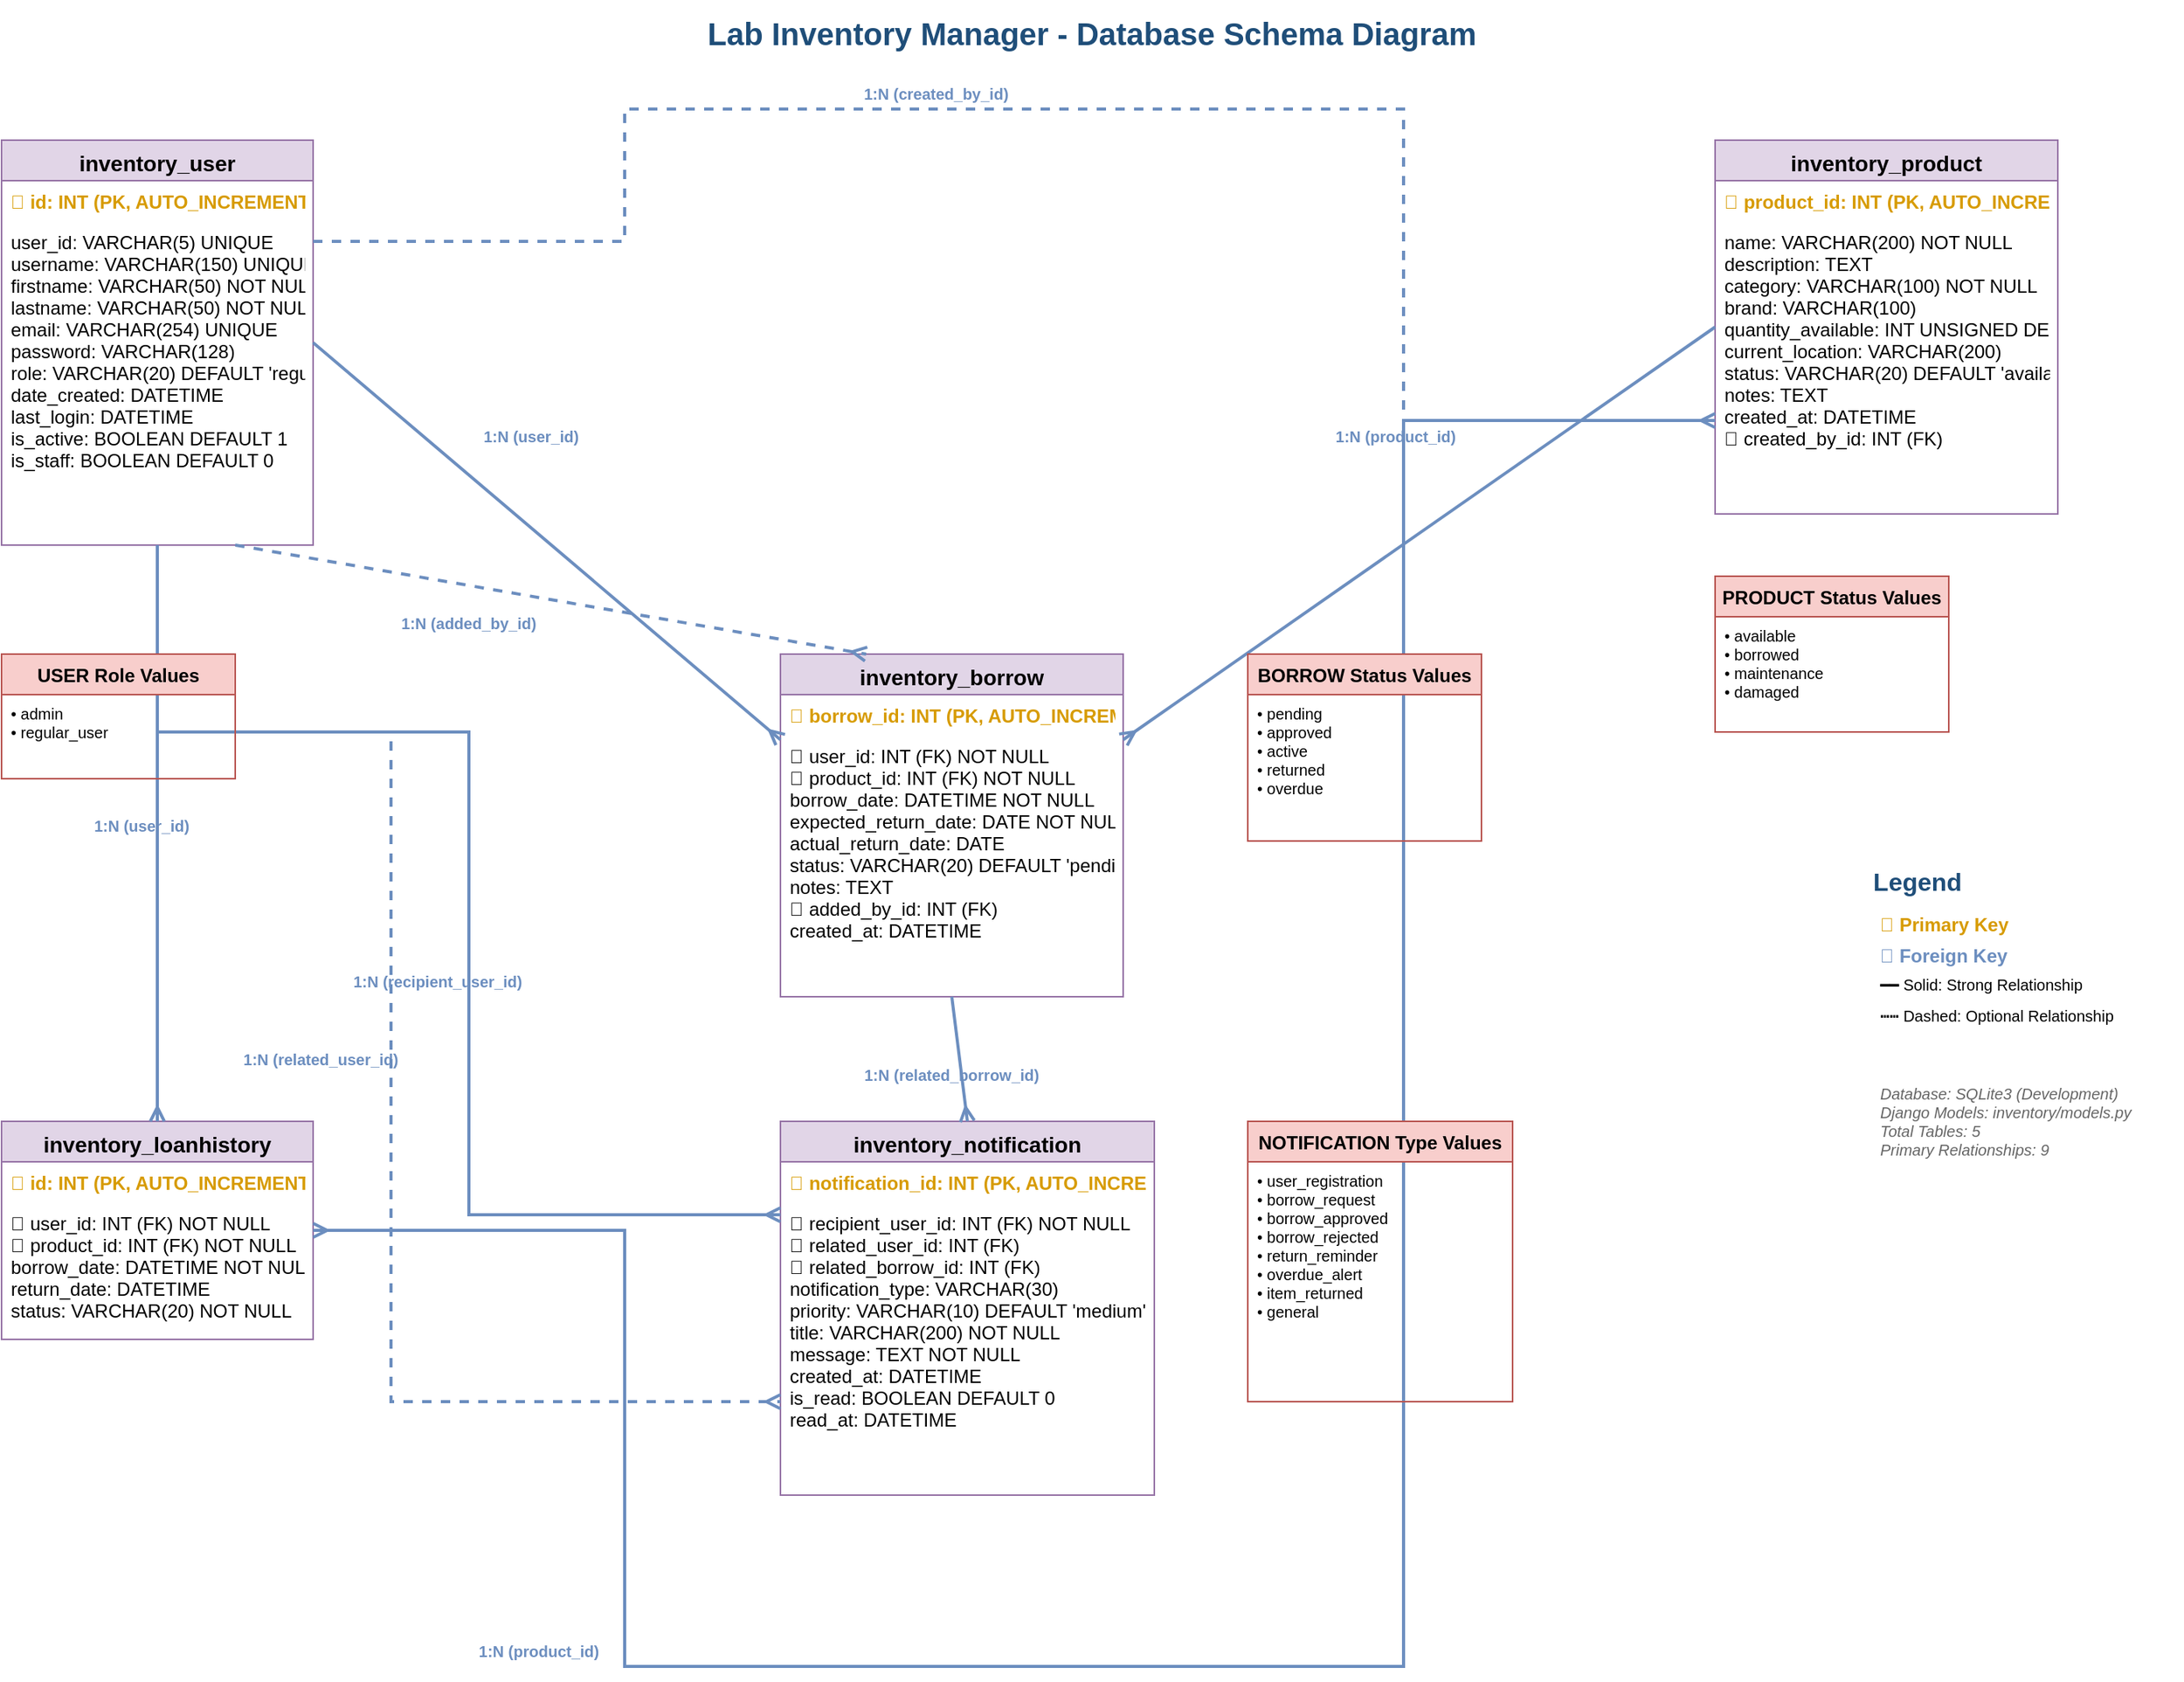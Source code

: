 <mxfile version="24.7.17">
  <diagram name="Lab Inventory Schema" id="lab-inventory-schema">
    <mxGraphModel dx="1422" dy="794" grid="1" gridSize="10" guides="1" tooltips="1" connect="1" arrows="1" fold="1" page="1" pageScale="1" pageWidth="1600" pageHeight="1200" math="0" shadow="0">
      <root>
        <mxCell id="0" />
        <mxCell id="1" parent="0" />
        
        <!-- Title -->
        <mxCell id="title" value="Lab Inventory Manager - Database Schema Diagram" style="text;strokeColor=none;fillColor=none;align=center;verticalAlign=middle;fontStyle=1;fontSize=20;fontColor=#1f4e79;" parent="1" vertex="1">
          <mxGeometry x="500" y="30" width="600" height="40" as="geometry" />
        </mxCell>
        
        <!-- inventory_user Table -->
        <mxCell id="user-table" value="inventory_user" style="swimlane;fontStyle=1;align=center;verticalAlign=top;childLayout=stackLayout;horizontal=1;startSize=26;horizontalStack=0;resizeParent=1;resizeParentMax=0;resizeLast=0;collapsible=1;marginBottom=0;fillColor=#e1d5e7;strokeColor=#9673a6;fontSize=14;" parent="1" vertex="1">
          <mxGeometry x="100" y="120" width="200" height="260" as="geometry" />
        </mxCell>
        <mxCell id="user-pk" value="🔑 id: INT (PK, AUTO_INCREMENT)" style="text;strokeColor=none;fillColor=none;align=left;verticalAlign=top;spacingLeft=4;spacingRight=4;overflow=hidden;rotatable=0;points=[[0,0.5],[1,0.5]];portConstraint=eastwest;fontColor=#d79b00;fontStyle=1;" parent="user-table" vertex="1">
          <mxGeometry y="26" width="200" height="26" as="geometry" />
        </mxCell>
        <mxCell id="user-fields" value="user_id: VARCHAR(5) UNIQUE&#xa;username: VARCHAR(150) UNIQUE&#xa;firstname: VARCHAR(50) NOT NULL&#xa;lastname: VARCHAR(50) NOT NULL&#xa;email: VARCHAR(254) UNIQUE&#xa;password: VARCHAR(128)&#xa;role: VARCHAR(20) DEFAULT &#39;regular_user&#39;&#xa;date_created: DATETIME&#xa;last_login: DATETIME&#xa;is_active: BOOLEAN DEFAULT 1&#xa;is_staff: BOOLEAN DEFAULT 0" style="text;strokeColor=none;fillColor=none;align=left;verticalAlign=top;spacingLeft=4;spacingRight=4;overflow=hidden;rotatable=0;points=[[0,0.5],[1,0.5]];portConstraint=eastwest;" parent="user-table" vertex="1">
          <mxGeometry y="52" width="200" height="208" as="geometry" />
        </mxCell>
        
        <!-- inventory_product Table -->
        <mxCell id="product-table" value="inventory_product" style="swimlane;fontStyle=1;align=center;verticalAlign=top;childLayout=stackLayout;horizontal=1;startSize=26;horizontalStack=0;resizeParent=1;resizeParentMax=0;resizeLast=0;collapsible=1;marginBottom=0;fillColor=#e1d5e7;strokeColor=#9673a6;fontSize=14;" parent="1" vertex="1">
          <mxGeometry x="1200" y="120" width="220" height="240" as="geometry" />
        </mxCell>
        <mxCell id="product-pk" value="🔑 product_id: INT (PK, AUTO_INCREMENT)" style="text;strokeColor=none;fillColor=none;align=left;verticalAlign=top;spacingLeft=4;spacingRight=4;overflow=hidden;rotatable=0;points=[[0,0.5],[1,0.5]];portConstraint=eastwest;fontColor=#d79b00;fontStyle=1;" parent="product-table" vertex="1">
          <mxGeometry y="26" width="220" height="26" as="geometry" />
        </mxCell>
        <mxCell id="product-fields" value="name: VARCHAR(200) NOT NULL&#xa;description: TEXT&#xa;category: VARCHAR(100) NOT NULL&#xa;brand: VARCHAR(100)&#xa;quantity_available: INT UNSIGNED DEFAULT 1&#xa;current_location: VARCHAR(200)&#xa;status: VARCHAR(20) DEFAULT &#39;available&#39;&#xa;notes: TEXT&#xa;created_at: DATETIME&#xa;🔗 created_by_id: INT (FK)" style="text;strokeColor=none;fillColor=none;align=left;verticalAlign=top;spacingLeft=4;spacingRight=4;overflow=hidden;rotatable=0;points=[[0,0.5],[1,0.5]];portConstraint=eastwest;" parent="product-table" vertex="1">
          <mxGeometry y="52" width="220" height="188" as="geometry" />
        </mxCell>
        
        <!-- inventory_borrow Table -->
        <mxCell id="borrow-table" value="inventory_borrow" style="swimlane;fontStyle=1;align=center;verticalAlign=top;childLayout=stackLayout;horizontal=1;startSize=26;horizontalStack=0;resizeParent=1;resizeParentMax=0;resizeLast=0;collapsible=1;marginBottom=0;fillColor=#e1d5e7;strokeColor=#9673a6;fontSize=14;" parent="1" vertex="1">
          <mxGeometry x="600" y="450" width="220" height="220" as="geometry" />
        </mxCell>
        <mxCell id="borrow-pk" value="🔑 borrow_id: INT (PK, AUTO_INCREMENT)" style="text;strokeColor=none;fillColor=none;align=left;verticalAlign=top;spacingLeft=4;spacingRight=4;overflow=hidden;rotatable=0;points=[[0,0.5],[1,0.5]];portConstraint=eastwest;fontColor=#d79b00;fontStyle=1;" parent="borrow-table" vertex="1">
          <mxGeometry y="26" width="220" height="26" as="geometry" />
        </mxCell>
        <mxCell id="borrow-fields" value="🔗 user_id: INT (FK) NOT NULL&#xa;🔗 product_id: INT (FK) NOT NULL&#xa;borrow_date: DATETIME NOT NULL&#xa;expected_return_date: DATE NOT NULL&#xa;actual_return_date: DATE&#xa;status: VARCHAR(20) DEFAULT &#39;pending&#39;&#xa;notes: TEXT&#xa;🔗 added_by_id: INT (FK)&#xa;created_at: DATETIME" style="text;strokeColor=none;fillColor=none;align=left;verticalAlign=top;spacingLeft=4;spacingRight=4;overflow=hidden;rotatable=0;points=[[0,0.5],[1,0.5]];portConstraint=eastwest;" parent="borrow-table" vertex="1">
          <mxGeometry y="52" width="220" height="168" as="geometry" />
        </mxCell>
        
        <!-- inventory_notification Table -->
        <mxCell id="notification-table" value="inventory_notification" style="swimlane;fontStyle=1;align=center;verticalAlign=top;childLayout=stackLayout;horizontal=1;startSize=26;horizontalStack=0;resizeParent=1;resizeParentMax=0;resizeLast=0;collapsible=1;marginBottom=0;fillColor=#e1d5e7;strokeColor=#9673a6;fontSize=14;" parent="1" vertex="1">
          <mxGeometry x="600" y="750" width="240" height="240" as="geometry" />
        </mxCell>
        <mxCell id="notification-pk" value="🔑 notification_id: INT (PK, AUTO_INCREMENT)" style="text;strokeColor=none;fillColor=none;align=left;verticalAlign=top;spacingLeft=4;spacingRight=4;overflow=hidden;rotatable=0;points=[[0,0.5],[1,0.5]];portConstraint=eastwest;fontColor=#d79b00;fontStyle=1;" parent="notification-table" vertex="1">
          <mxGeometry y="26" width="240" height="26" as="geometry" />
        </mxCell>
        <mxCell id="notification-fields" value="🔗 recipient_user_id: INT (FK) NOT NULL&#xa;🔗 related_user_id: INT (FK)&#xa;🔗 related_borrow_id: INT (FK)&#xa;notification_type: VARCHAR(30)&#xa;priority: VARCHAR(10) DEFAULT &#39;medium&#39;&#xa;title: VARCHAR(200) NOT NULL&#xa;message: TEXT NOT NULL&#xa;created_at: DATETIME&#xa;is_read: BOOLEAN DEFAULT 0&#xa;read_at: DATETIME" style="text;strokeColor=none;fillColor=none;align=left;verticalAlign=top;spacingLeft=4;spacingRight=4;overflow=hidden;rotatable=0;points=[[0,0.5],[1,0.5]];portConstraint=eastwest;" parent="notification-table" vertex="1">
          <mxGeometry y="52" width="240" height="188" as="geometry" />
        </mxCell>
        
        <!-- inventory_loanhistory Table -->
        <mxCell id="loanhistory-table" value="inventory_loanhistory" style="swimlane;fontStyle=1;align=center;verticalAlign=top;childLayout=stackLayout;horizontal=1;startSize=26;horizontalStack=0;resizeParent=1;resizeParentMax=0;resizeLast=0;collapsible=1;marginBottom=0;fillColor=#e1d5e7;strokeColor=#9673a6;fontSize=14;" parent="1" vertex="1">
          <mxGeometry x="100" y="750" width="200" height="140" as="geometry" />
        </mxCell>
        <mxCell id="loanhistory-pk" value="🔑 id: INT (PK, AUTO_INCREMENT)" style="text;strokeColor=none;fillColor=none;align=left;verticalAlign=top;spacingLeft=4;spacingRight=4;overflow=hidden;rotatable=0;points=[[0,0.5],[1,0.5]];portConstraint=eastwest;fontColor=#d79b00;fontStyle=1;" parent="loanhistory-table" vertex="1">
          <mxGeometry y="26" width="200" height="26" as="geometry" />
        </mxCell>
        <mxCell id="loanhistory-fields" value="🔗 user_id: INT (FK) NOT NULL&#xa;🔗 product_id: INT (FK) NOT NULL&#xa;borrow_date: DATETIME NOT NULL&#xa;return_date: DATETIME&#xa;status: VARCHAR(20) NOT NULL" style="text;strokeColor=none;fillColor=none;align=left;verticalAlign=top;spacingLeft=4;spacingRight=4;overflow=hidden;rotatable=0;points=[[0,0.5],[1,0.5]];portConstraint=eastwest;" parent="loanhistory-table" vertex="1">
          <mxGeometry y="52" width="200" height="88" as="geometry" />
        </mxCell>
        
        <!-- Relationship Lines with Labels -->
        
        <!-- User -> Borrow (1:N) -->
        <mxCell id="rel1" value="" style="endArrow=ERmany;html=1;rounded=0;exitX=1;exitY=0.5;exitDx=0;exitDy=0;entryX=0;entryY=0.25;entryDx=0;entryDy=0;strokeColor=#6c8ebf;strokeWidth=2;" parent="1" source="user-table" target="borrow-table" edge="1">
          <mxGeometry relative="1" as="geometry" />
        </mxCell>
        <mxCell id="rel1-label" value="1:N (user_id)" style="text;strokeColor=none;fillColor=none;align=center;verticalAlign=middle;fontStyle=1;fontSize=10;fontColor=#6c8ebf;" parent="1" vertex="1">
          <mxGeometry x="400" y="300" width="80" height="20" as="geometry" />
        </mxCell>
        
        <!-- Product -> Borrow (1:N) -->
        <mxCell id="rel2" value="" style="endArrow=ERmany;html=1;rounded=0;exitX=0;exitY=0.5;exitDx=0;exitDy=0;entryX=1;entryY=0.25;entryDx=0;entryDy=0;strokeColor=#6c8ebf;strokeWidth=2;" parent="1" source="product-table" target="borrow-table" edge="1">
          <mxGeometry relative="1" as="geometry" />
        </mxCell>
        <mxCell id="rel2-label" value="1:N (product_id)" style="text;strokeColor=none;fillColor=none;align=center;verticalAlign=middle;fontStyle=1;fontSize=10;fontColor=#6c8ebf;" parent="1" vertex="1">
          <mxGeometry x="950" y="300" width="90" height="20" as="geometry" />
        </mxCell>
        
        <!-- User -> Notification (1:N - Recipient) -->
        <mxCell id="rel3" value="" style="endArrow=ERmany;html=1;rounded=0;exitX=0.5;exitY=1;exitDx=0;exitDy=0;entryX=0;entryY=0.25;entryDx=0;entryDy=0;strokeColor=#6c8ebf;strokeWidth=2;" parent="1" source="user-table" target="notification-table" edge="1">
          <mxGeometry relative="1" as="geometry">
            <Array as="points">
              <mxPoint x="200" y="500" />
              <mxPoint x="400" y="500" />
              <mxPoint x="400" y="810" />
            </Array>
          </mxGeometry>
        </mxCell>
        <mxCell id="rel3-label" value="1:N (recipient_user_id)" style="text;strokeColor=none;fillColor=none;align=center;verticalAlign=middle;fontStyle=1;fontSize=10;fontColor=#6c8ebf;" parent="1" vertex="1">
          <mxGeometry x="320" y="650" width="120" height="20" as="geometry" />
        </mxCell>
        
        <!-- User -> Notification (1:N - Related) -->
        <mxCell id="rel4" value="" style="endArrow=ERmany;html=1;rounded=0;exitX=0.5;exitY=1;exitDx=0;exitDy=0;entryX=0;entryY=0.75;entryDx=0;entryDy=0;strokeColor=#6c8ebf;strokeWidth=2;dashed=1;" parent="1" source="user-table" target="notification-table" edge="1">
          <mxGeometry relative="1" as="geometry">
            <Array as="points">
              <mxPoint x="200" y="500" />
              <mxPoint x="350" y="500" />
              <mxPoint x="350" y="930" />
            </Array>
          </mxGeometry>
        </mxCell>
        <mxCell id="rel4-label" value="1:N (related_user_id)" style="text;strokeColor=none;fillColor=none;align=center;verticalAlign=middle;fontStyle=1;fontSize=10;fontColor=#6c8ebf;" parent="1" vertex="1">
          <mxGeometry x="250" y="700" width="110" height="20" as="geometry" />
        </mxCell>
        
        <!-- Borrow -> Notification (1:N) -->
        <mxCell id="rel5" value="" style="endArrow=ERmany;html=1;rounded=0;exitX=0.5;exitY=1;exitDx=0;exitDy=0;entryX=0.5;entryY=0;entryDx=0;entryDy=0;strokeColor=#6c8ebf;strokeWidth=2;" parent="1" source="borrow-table" target="notification-table" edge="1">
          <mxGeometry relative="1" as="geometry" />
        </mxCell>
        <mxCell id="rel5-label" value="1:N (related_borrow_id)" style="text;strokeColor=none;fillColor=none;align=center;verticalAlign=middle;fontStyle=1;fontSize=10;fontColor=#6c8ebf;" parent="1" vertex="1">
          <mxGeometry x="650" y="710" width="120" height="20" as="geometry" />
        </mxCell>
        
        <!-- User -> Product (1:N - Created By) -->
        <mxCell id="rel6" value="" style="endArrow=ERmany;html=1;rounded=0;exitX=1;exitY=0.25;exitDx=0;exitDy=0;entryX=0;entryY=0.75;entryDx=0;entryDy=0;strokeColor=#6c8ebf;strokeWidth=2;dashed=1;" parent="1" source="user-table" target="product-table" edge="1">
          <mxGeometry relative="1" as="geometry">
            <Array as="points">
              <mxPoint x="500" y="185" />
              <mxPoint x="500" y="100" />
              <mxPoint x="1000" y="100" />
              <mxPoint x="1000" y="300" />
            </Array>
          </mxGeometry>
        </mxCell>
        <mxCell id="rel6-label" value="1:N (created_by_id)" style="text;strokeColor=none;fillColor=none;align=center;verticalAlign=middle;fontStyle=1;fontSize=10;fontColor=#6c8ebf;" parent="1" vertex="1">
          <mxGeometry x="650" y="80" width="100" height="20" as="geometry" />
        </mxCell>
        
        <!-- User -> Borrow (1:N - Approved By) -->
        <mxCell id="rel7" value="" style="endArrow=ERmany;html=1;rounded=0;exitX=0.75;exitY=1;exitDx=0;exitDy=0;entryX=0.25;entryY=0;entryDx=0;entryDy=0;strokeColor=#6c8ebf;strokeWidth=2;dashed=1;" parent="1" source="user-table" target="borrow-table" edge="1">
          <mxGeometry relative="1" as="geometry" />
        </mxCell>
        <mxCell id="rel7-label" value="1:N (added_by_id)" style="text;strokeColor=none;fillColor=none;align=center;verticalAlign=middle;fontStyle=1;fontSize=10;fontColor=#6c8ebf;" parent="1" vertex="1">
          <mxGeometry x="350" y="420" width="100" height="20" as="geometry" />
        </mxCell>
        
        <!-- User -> LoanHistory (1:N) -->
        <mxCell id="rel8" value="" style="endArrow=ERmany;html=1;rounded=0;exitX=0.5;exitY=1;exitDx=0;exitDy=0;entryX=0.5;entryY=0;entryDx=0;entryDy=0;strokeColor=#6c8ebf;strokeWidth=2;" parent="1" source="user-table" target="loanhistory-table" edge="1">
          <mxGeometry relative="1" as="geometry" />
        </mxCell>
        <mxCell id="rel8-label" value="1:N (user_id)" style="text;strokeColor=none;fillColor=none;align=center;verticalAlign=middle;fontStyle=1;fontSize=10;fontColor=#6c8ebf;" parent="1" vertex="1">
          <mxGeometry x="150" y="550" width="80" height="20" as="geometry" />
        </mxCell>
        
        <!-- Product -> LoanHistory (1:N) -->
        <mxCell id="rel9" value="" style="endArrow=ERmany;html=1;rounded=0;exitX=0;exitY=0.75;exitDx=0;exitDy=0;entryX=1;entryY=0.5;entryDx=0;entryDy=0;strokeColor=#6c8ebf;strokeWidth=2;" parent="1" source="product-table" target="loanhistory-table" edge="1">
          <mxGeometry relative="1" as="geometry">
            <Array as="points">
              <mxPoint x="1000" y="300" />
              <mxPoint x="1000" y="1100" />
              <mxPoint x="500" y="1100" />
              <mxPoint x="500" y="820" />
            </Array>
          </mxGeometry>
        </mxCell>
        <mxCell id="rel9-label" value="1:N (product_id)" style="text;strokeColor=none;fillColor=none;align=center;verticalAlign=middle;fontStyle=1;fontSize=10;fontColor=#6c8ebf;" parent="1" vertex="1">
          <mxGeometry x="400" y="1080" width="90" height="20" as="geometry" />
        </mxCell>
        
        <!-- Status Values Tables -->
        <mxCell id="status-table1" value="USER Role Values" style="swimlane;fontStyle=1;align=center;verticalAlign=top;childLayout=stackLayout;horizontal=1;startSize=26;horizontalStack=0;resizeParent=1;resizeParentMax=0;resizeLast=0;collapsible=1;marginBottom=0;fillColor=#f8cecc;strokeColor=#b85450;fontSize=12;" parent="1" vertex="1">
          <mxGeometry x="100" y="450" width="150" height="80" as="geometry" />
        </mxCell>
        <mxCell id="status-fields1" value="• admin&#xa;• regular_user" style="text;strokeColor=none;fillColor=none;align=left;verticalAlign=top;spacingLeft=4;spacingRight=4;overflow=hidden;rotatable=0;points=[[0,0.5],[1,0.5]];portConstraint=eastwest;fontSize=10;" parent="status-table1" vertex="1">
          <mxGeometry y="26" width="150" height="54" as="geometry" />
        </mxCell>
        
        <mxCell id="status-table2" value="PRODUCT Status Values" style="swimlane;fontStyle=1;align=center;verticalAlign=top;childLayout=stackLayout;horizontal=1;startSize=26;horizontalStack=0;resizeParent=1;resizeParentMax=0;resizeLast=0;collapsible=1;marginBottom=0;fillColor=#f8cecc;strokeColor=#b85450;fontSize=12;" parent="1" vertex="1">
          <mxGeometry x="1200" y="400" width="150" height="100" as="geometry" />
        </mxCell>
        <mxCell id="status-fields2" value="• available&#xa;• borrowed&#xa;• maintenance&#xa;• damaged" style="text;strokeColor=none;fillColor=none;align=left;verticalAlign=top;spacingLeft=4;spacingRight=4;overflow=hidden;rotatable=0;points=[[0,0.5],[1,0.5]];portConstraint=eastwest;fontSize=10;" parent="status-table2" vertex="1">
          <mxGeometry y="26" width="150" height="74" as="geometry" />
        </mxCell>
        
        <mxCell id="status-table3" value="BORROW Status Values" style="swimlane;fontStyle=1;align=center;verticalAlign=top;childLayout=stackLayout;horizontal=1;startSize=26;horizontalStack=0;resizeParent=1;resizeParentMax=0;resizeLast=0;collapsible=1;marginBottom=0;fillColor=#f8cecc;strokeColor=#b85450;fontSize=12;" parent="1" vertex="1">
          <mxGeometry x="900" y="450" width="150" height="120" as="geometry" />
        </mxCell>
        <mxCell id="status-fields3" value="• pending&#xa;• approved&#xa;• active&#xa;• returned&#xa;• overdue" style="text;strokeColor=none;fillColor=none;align=left;verticalAlign=top;spacingLeft=4;spacingRight=4;overflow=hidden;rotatable=0;points=[[0,0.5],[1,0.5]];portConstraint=eastwest;fontSize=10;" parent="status-table3" vertex="1">
          <mxGeometry y="26" width="150" height="94" as="geometry" />
        </mxCell>
        
        <mxCell id="status-table4" value="NOTIFICATION Type Values" style="swimlane;fontStyle=1;align=center;verticalAlign=top;childLayout=stackLayout;horizontal=1;startSize=26;horizontalStack=0;resizeParent=1;resizeParentMax=0;resizeLast=0;collapsible=1;marginBottom=0;fillColor=#f8cecc;strokeColor=#b85450;fontSize=12;" parent="1" vertex="1">
          <mxGeometry x="900" y="750" width="170" height="180" as="geometry" />
        </mxCell>
        <mxCell id="status-fields4" value="• user_registration&#xa;• borrow_request&#xa;• borrow_approved&#xa;• borrow_rejected&#xa;• return_reminder&#xa;• overdue_alert&#xa;• item_returned&#xa;• general" style="text;strokeColor=none;fillColor=none;align=left;verticalAlign=top;spacingLeft=4;spacingRight=4;overflow=hidden;rotatable=0;points=[[0,0.5],[1,0.5]];portConstraint=eastwest;fontSize=10;" parent="status-table4" vertex="1">
          <mxGeometry y="26" width="170" height="154" as="geometry" />
        </mxCell>
        
        <!-- Legend -->
        <mxCell id="legend-title" value="Legend" style="text;strokeColor=none;fillColor=none;align=center;verticalAlign=middle;fontStyle=1;fontSize=16;fontColor=#1f4e79;" parent="1" vertex="1">
          <mxGeometry x="1300" y="580" width="60" height="30" as="geometry" />
        </mxCell>
        <mxCell id="legend1" value="🔑 Primary Key" style="text;strokeColor=none;fillColor=none;align=left;verticalAlign=top;spacingLeft=4;spacingRight=4;overflow=hidden;rotatable=0;points=[[0,0.5],[1,0.5]];portConstraint=eastwest;fontColor=#d79b00;fontStyle=1;fontSize=12;" parent="1" vertex="1">
          <mxGeometry x="1300" y="610" width="100" height="20" as="geometry" />
        </mxCell>
        <mxCell id="legend2" value="🔗 Foreign Key" style="text;strokeColor=none;fillColor=none;align=left;verticalAlign=top;spacingLeft=4;spacingRight=4;overflow=hidden;rotatable=0;points=[[0,0.5],[1,0.5]];portConstraint=eastwest;fontColor=#6c8ebf;fontStyle=1;fontSize=12;" parent="1" vertex="1">
          <mxGeometry x="1300" y="630" width="100" height="20" as="geometry" />
        </mxCell>
        <mxCell id="legend3" value="━━ Solid: Strong Relationship" style="text;strokeColor=none;fillColor=none;align=left;verticalAlign=top;spacingLeft=4;spacingRight=4;overflow=hidden;rotatable=0;points=[[0,0.5],[1,0.5]];portConstraint=eastwest;fontSize=10;" parent="1" vertex="1">
          <mxGeometry x="1300" y="650" width="150" height="20" as="geometry" />
        </mxCell>
        <mxCell id="legend4" value="┅┅ Dashed: Optional Relationship" style="text;strokeColor=none;fillColor=none;align=left;verticalAlign=top;spacingLeft=4;spacingRight=4;overflow=hidden;rotatable=0;points=[[0,0.5],[1,0.5]];portConstraint=eastwest;fontSize=10;" parent="1" vertex="1">
          <mxGeometry x="1300" y="670" width="170" height="20" as="geometry" />
        </mxCell>
        
        <!-- Database Info -->
        <mxCell id="db-info" value="Database: SQLite3 (Development)&#xa;Django Models: inventory/models.py&#xa;Total Tables: 5&#xa;Primary Relationships: 9" style="text;strokeColor=none;fillColor=none;align=left;verticalAlign=top;spacingLeft=4;spacingRight=4;overflow=hidden;rotatable=0;points=[[0,0.5],[1,0.5]];portConstraint=eastwest;fontSize=10;fontColor=#666666;fontStyle=2;" parent="1" vertex="1">
          <mxGeometry x="1300" y="720" width="200" height="60" as="geometry" />
        </mxCell>
        
      </root>
    </mxGraphModel>
  </diagram>
</mxfile>
